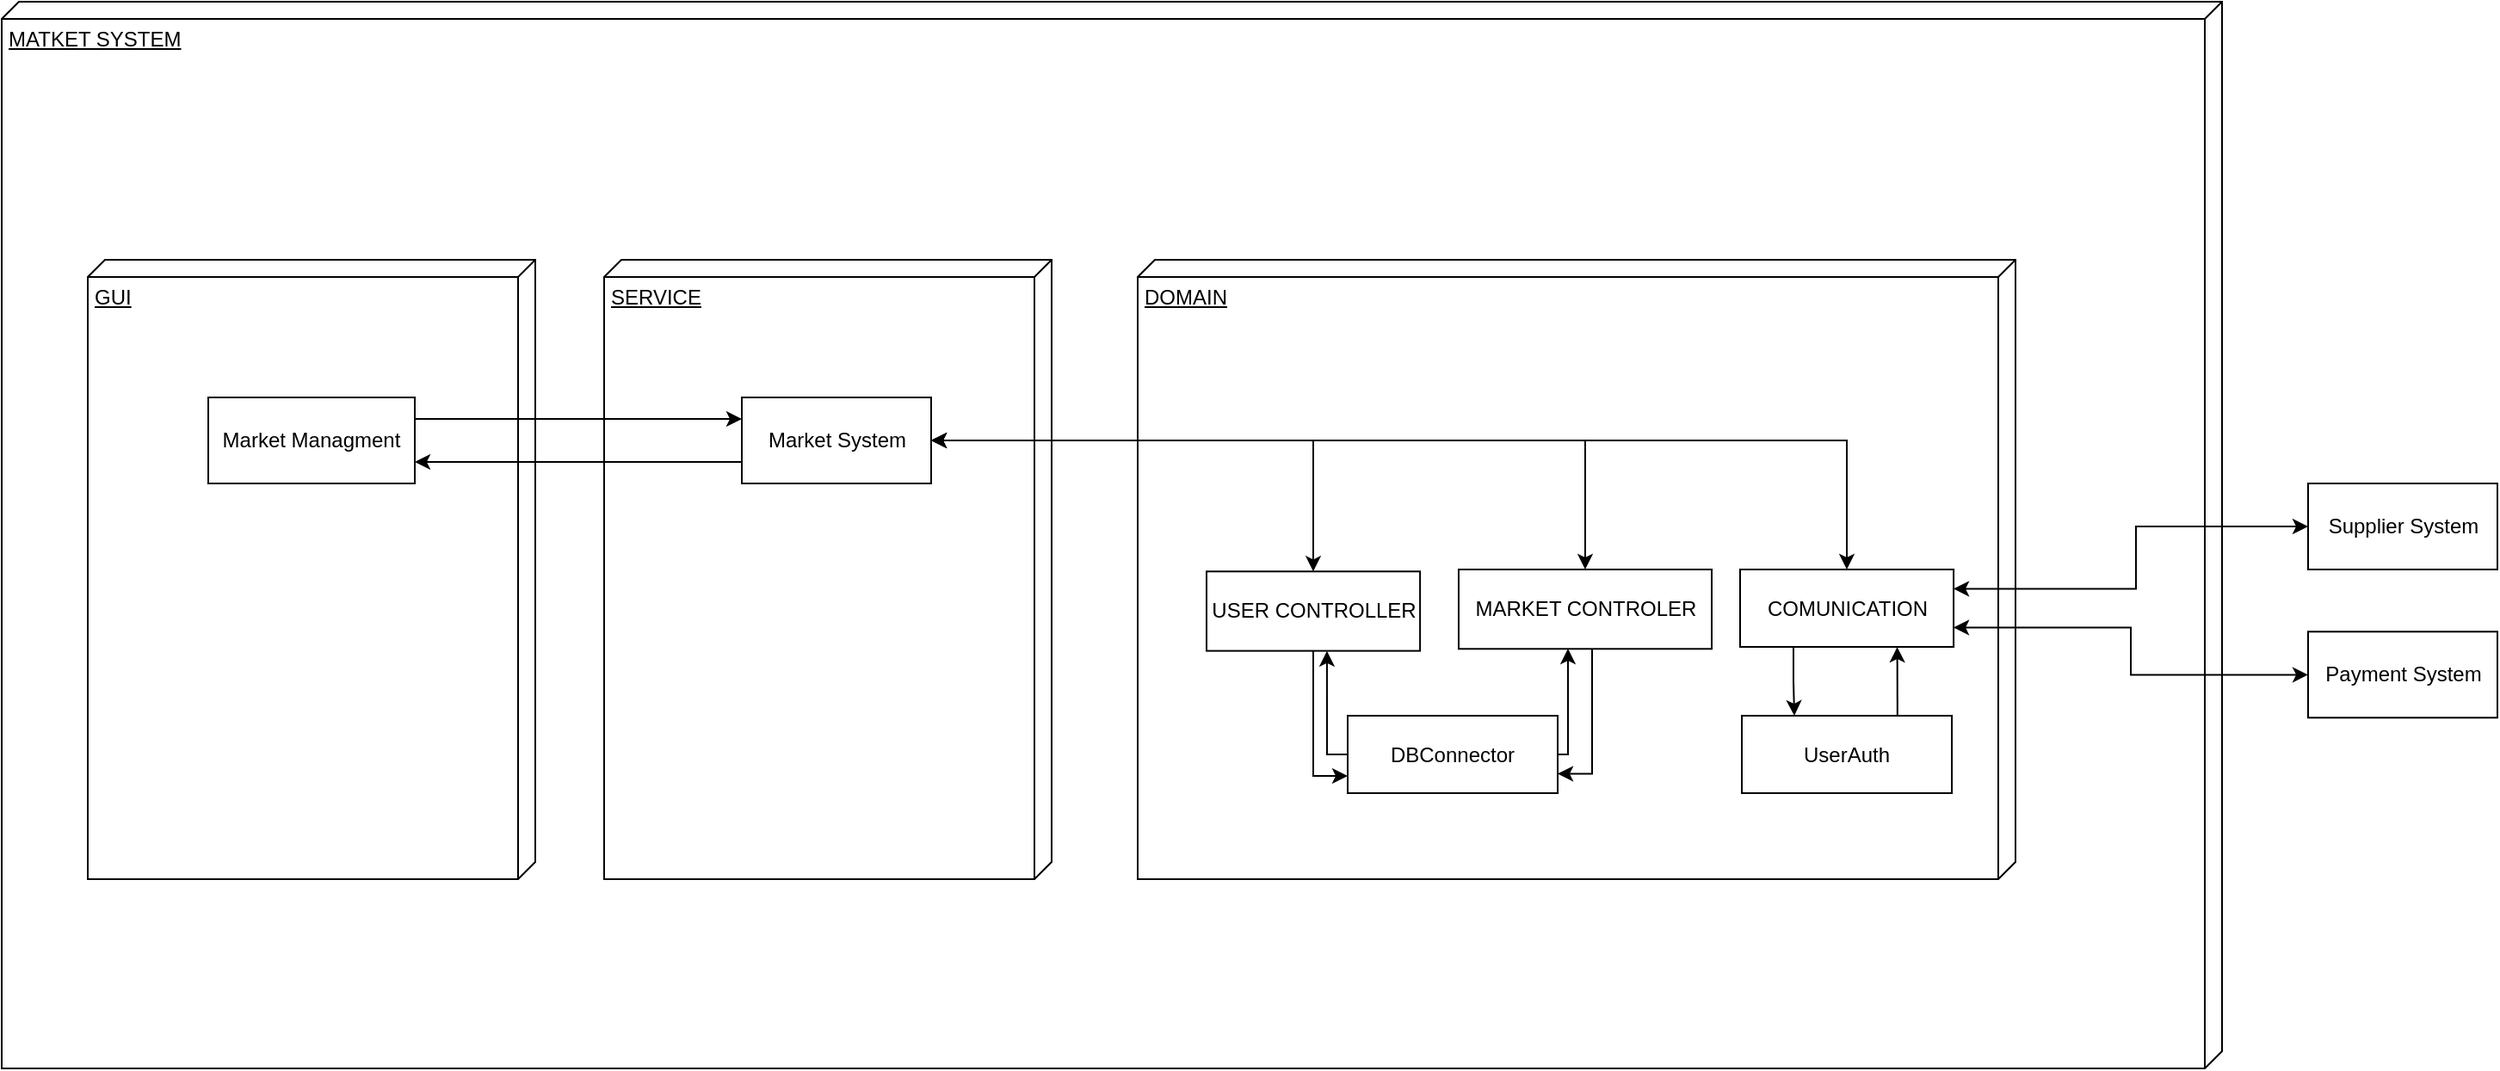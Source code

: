 <mxfile version="21.2.8" type="device">
  <diagram name="‫עמוד-1‬" id="l9Ol6RXKfJ9ADKmBGeu9">
    <mxGraphModel dx="4014" dy="1858" grid="1" gridSize="10" guides="1" tooltips="1" connect="1" arrows="1" fold="1" page="1" pageScale="1" pageWidth="827" pageHeight="1169" math="0" shadow="0">
      <root>
        <mxCell id="0" />
        <mxCell id="1" parent="0" />
        <mxCell id="EdCK2VivFYpjx8PkY6Jh-2" value="MATKET SYSTEM" style="verticalAlign=top;align=left;spacingTop=8;spacingLeft=2;spacingRight=12;shape=cube;size=10;direction=south;fontStyle=4;html=1;" parent="1" vertex="1">
          <mxGeometry x="-430" y="170" width="1290" height="620" as="geometry" />
        </mxCell>
        <mxCell id="EdCK2VivFYpjx8PkY6Jh-26" value="SERVICE" style="verticalAlign=top;align=left;spacingTop=8;spacingLeft=2;spacingRight=12;shape=cube;size=10;direction=south;fontStyle=4;html=1;" parent="1" vertex="1">
          <mxGeometry x="-80" y="320" width="260" height="360" as="geometry" />
        </mxCell>
        <mxCell id="EdCK2VivFYpjx8PkY6Jh-27" value="DOMAIN" style="verticalAlign=top;align=left;spacingTop=8;spacingLeft=2;spacingRight=12;shape=cube;size=10;direction=south;fontStyle=4;html=1;" parent="1" vertex="1">
          <mxGeometry x="230" y="320" width="510" height="360" as="geometry" />
        </mxCell>
        <mxCell id="EdCK2VivFYpjx8PkY6Jh-8" value="Payment System" style="html=1;" parent="1" vertex="1">
          <mxGeometry x="910" y="536.15" width="110" height="50" as="geometry" />
        </mxCell>
        <mxCell id="EdCK2VivFYpjx8PkY6Jh-9" value="Supplier System" style="html=1;" parent="1" vertex="1">
          <mxGeometry x="910" y="450" width="110" height="50" as="geometry" />
        </mxCell>
        <mxCell id="RpUVsTkW8fc-G4H5GB-t-12" style="edgeStyle=orthogonalEdgeStyle;rounded=0;orthogonalLoop=1;jettySize=auto;html=1;startArrow=classic;startFill=1;endArrow=classic;endFill=1;" parent="1" source="EdCK2VivFYpjx8PkY6Jh-35" target="EdCK2VivFYpjx8PkY6Jh-37" edge="1">
          <mxGeometry relative="1" as="geometry" />
        </mxCell>
        <mxCell id="RpUVsTkW8fc-G4H5GB-t-13" style="edgeStyle=orthogonalEdgeStyle;rounded=0;orthogonalLoop=1;jettySize=auto;html=1;entryX=0.5;entryY=0;entryDx=0;entryDy=0;startArrow=classic;startFill=1;endArrow=classic;endFill=1;" parent="1" source="EdCK2VivFYpjx8PkY6Jh-35" target="EdCK2VivFYpjx8PkY6Jh-39" edge="1">
          <mxGeometry relative="1" as="geometry" />
        </mxCell>
        <mxCell id="RpUVsTkW8fc-G4H5GB-t-14" style="edgeStyle=orthogonalEdgeStyle;rounded=0;orthogonalLoop=1;jettySize=auto;html=1;startArrow=classic;startFill=1;endArrow=classic;endFill=1;" parent="1" source="EdCK2VivFYpjx8PkY6Jh-35" target="EdCK2VivFYpjx8PkY6Jh-7" edge="1">
          <mxGeometry relative="1" as="geometry" />
        </mxCell>
        <mxCell id="EdCK2VivFYpjx8PkY6Jh-35" value="Market System" style="html=1;" parent="1" vertex="1">
          <mxGeometry y="400" width="110" height="50" as="geometry" />
        </mxCell>
        <mxCell id="EdCK2VivFYpjx8PkY6Jh-34" style="edgeStyle=orthogonalEdgeStyle;rounded=0;orthogonalLoop=1;jettySize=auto;html=1;entryX=1;entryY=0.25;entryDx=0;entryDy=0;startArrow=classic;startFill=1;endArrow=classic;endFill=1;exitX=0;exitY=0.5;exitDx=0;exitDy=0;" parent="1" source="EdCK2VivFYpjx8PkY6Jh-9" target="EdCK2VivFYpjx8PkY6Jh-7" edge="1">
          <mxGeometry relative="1" as="geometry">
            <Array as="points">
              <mxPoint x="810" y="475.15" />
              <mxPoint x="810" y="511.15" />
            </Array>
          </mxGeometry>
        </mxCell>
        <mxCell id="EdCK2VivFYpjx8PkY6Jh-19" style="edgeStyle=orthogonalEdgeStyle;rounded=0;orthogonalLoop=1;jettySize=auto;html=1;entryX=1;entryY=0.75;entryDx=0;entryDy=0;startArrow=classic;startFill=1;endArrow=classic;endFill=1;" parent="1" source="EdCK2VivFYpjx8PkY6Jh-8" target="EdCK2VivFYpjx8PkY6Jh-7" edge="1">
          <mxGeometry relative="1" as="geometry" />
        </mxCell>
        <mxCell id="Qzx_UhDvoEiXclZ3bTTN-5" value="" style="edgeStyle=orthogonalEdgeStyle;rounded=0;orthogonalLoop=1;jettySize=auto;html=1;entryX=-0.008;entryY=0.762;entryDx=0;entryDy=0;entryPerimeter=0;" edge="1" parent="1" source="EdCK2VivFYpjx8PkY6Jh-37" target="Qzx_UhDvoEiXclZ3bTTN-1">
          <mxGeometry relative="1" as="geometry">
            <Array as="points">
              <mxPoint x="332" y="620" />
              <mxPoint x="352" y="620" />
            </Array>
          </mxGeometry>
        </mxCell>
        <mxCell id="EdCK2VivFYpjx8PkY6Jh-37" value="USER CONTROLLER" style="html=1;" parent="1" vertex="1">
          <mxGeometry x="270.004" y="501.15" width="124.043" height="46.154" as="geometry" />
        </mxCell>
        <mxCell id="Qzx_UhDvoEiXclZ3bTTN-3" style="edgeStyle=orthogonalEdgeStyle;rounded=0;orthogonalLoop=1;jettySize=auto;html=1;entryX=1;entryY=0.75;entryDx=0;entryDy=0;" edge="1" parent="1" source="EdCK2VivFYpjx8PkY6Jh-39" target="Qzx_UhDvoEiXclZ3bTTN-1">
          <mxGeometry relative="1" as="geometry">
            <Array as="points">
              <mxPoint x="494" y="619" />
            </Array>
          </mxGeometry>
        </mxCell>
        <mxCell id="EdCK2VivFYpjx8PkY6Jh-39" value="MARKET CONTROLER" style="html=1;" parent="1" vertex="1">
          <mxGeometry x="416.49" y="500" width="147.02" height="46.15" as="geometry" />
        </mxCell>
        <mxCell id="OMGVGAeKUl7IOSgDNJ0V-2" style="edgeStyle=orthogonalEdgeStyle;rounded=0;orthogonalLoop=1;jettySize=auto;html=1;entryX=0.25;entryY=0;entryDx=0;entryDy=0;exitX=0.25;exitY=1;exitDx=0;exitDy=0;" parent="1" source="EdCK2VivFYpjx8PkY6Jh-7" target="OMGVGAeKUl7IOSgDNJ0V-1" edge="1">
          <mxGeometry relative="1" as="geometry" />
        </mxCell>
        <mxCell id="EdCK2VivFYpjx8PkY6Jh-7" value="COMUNICATION" style="html=1;" parent="1" vertex="1">
          <mxGeometry x="580.001" y="500" width="124.043" height="45" as="geometry" />
        </mxCell>
        <mxCell id="Vd4FdzmDfoLmco-BaRXp-1" value="GUI" style="verticalAlign=top;align=left;spacingTop=8;spacingLeft=2;spacingRight=12;shape=cube;size=10;direction=south;fontStyle=4;html=1;" parent="1" vertex="1">
          <mxGeometry x="-380" y="320" width="260" height="360" as="geometry" />
        </mxCell>
        <mxCell id="Vd4FdzmDfoLmco-BaRXp-3" style="edgeStyle=orthogonalEdgeStyle;rounded=0;orthogonalLoop=1;jettySize=auto;html=1;entryX=0;entryY=0.25;entryDx=0;entryDy=0;exitX=1;exitY=0.25;exitDx=0;exitDy=0;" parent="1" source="Vd4FdzmDfoLmco-BaRXp-2" target="EdCK2VivFYpjx8PkY6Jh-35" edge="1">
          <mxGeometry relative="1" as="geometry" />
        </mxCell>
        <mxCell id="Vd4FdzmDfoLmco-BaRXp-2" value="Market Managment" style="rounded=0;whiteSpace=wrap;html=1;" parent="1" vertex="1">
          <mxGeometry x="-310" y="400" width="120" height="50" as="geometry" />
        </mxCell>
        <mxCell id="Vd4FdzmDfoLmco-BaRXp-4" style="edgeStyle=orthogonalEdgeStyle;rounded=0;orthogonalLoop=1;jettySize=auto;html=1;entryX=1;entryY=0.75;entryDx=0;entryDy=0;" parent="1" source="EdCK2VivFYpjx8PkY6Jh-35" target="Vd4FdzmDfoLmco-BaRXp-2" edge="1">
          <mxGeometry relative="1" as="geometry">
            <Array as="points">
              <mxPoint x="-107" y="438" />
            </Array>
          </mxGeometry>
        </mxCell>
        <mxCell id="OMGVGAeKUl7IOSgDNJ0V-3" style="edgeStyle=orthogonalEdgeStyle;rounded=0;orthogonalLoop=1;jettySize=auto;html=1;entryX=0.736;entryY=1.001;entryDx=0;entryDy=0;exitX=0.741;exitY=-0.009;exitDx=0;exitDy=0;entryPerimeter=0;exitPerimeter=0;" parent="1" source="OMGVGAeKUl7IOSgDNJ0V-1" target="EdCK2VivFYpjx8PkY6Jh-7" edge="1">
          <mxGeometry relative="1" as="geometry" />
        </mxCell>
        <mxCell id="OMGVGAeKUl7IOSgDNJ0V-1" value="UserAuth" style="rounded=0;whiteSpace=wrap;html=1;" parent="1" vertex="1">
          <mxGeometry x="581.01" y="585" width="122.02" height="45" as="geometry" />
        </mxCell>
        <mxCell id="Qzx_UhDvoEiXclZ3bTTN-4" style="edgeStyle=orthogonalEdgeStyle;rounded=0;orthogonalLoop=1;jettySize=auto;html=1;" edge="1" parent="1" source="Qzx_UhDvoEiXclZ3bTTN-1">
          <mxGeometry relative="1" as="geometry">
            <mxPoint x="480" y="546" as="targetPoint" />
            <Array as="points">
              <mxPoint x="480" y="608" />
              <mxPoint x="480" y="546" />
            </Array>
          </mxGeometry>
        </mxCell>
        <mxCell id="Qzx_UhDvoEiXclZ3bTTN-6" style="edgeStyle=orthogonalEdgeStyle;rounded=0;orthogonalLoop=1;jettySize=auto;html=1;entryX=0.564;entryY=1.002;entryDx=0;entryDy=0;entryPerimeter=0;" edge="1" parent="1" source="Qzx_UhDvoEiXclZ3bTTN-1" target="EdCK2VivFYpjx8PkY6Jh-37">
          <mxGeometry relative="1" as="geometry">
            <Array as="points">
              <mxPoint x="340" y="608" />
            </Array>
          </mxGeometry>
        </mxCell>
        <mxCell id="Qzx_UhDvoEiXclZ3bTTN-1" value="DBConnector" style="rounded=0;whiteSpace=wrap;html=1;" vertex="1" parent="1">
          <mxGeometry x="352" y="585" width="122.02" height="45" as="geometry" />
        </mxCell>
      </root>
    </mxGraphModel>
  </diagram>
</mxfile>
